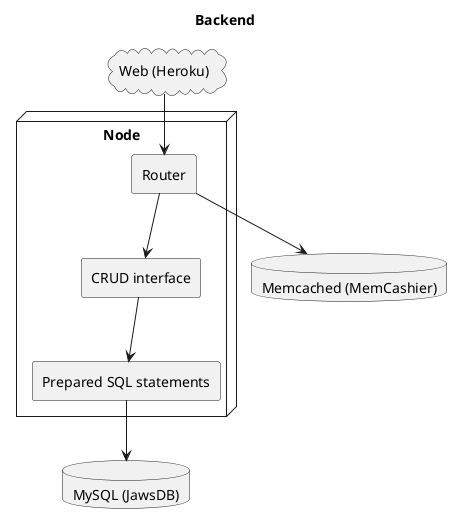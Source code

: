 @startuml

title Backend

database "MySQL (JawsDB)" as mysql

database "Memcached (MemCashier)" as cache

node Node {
   rectangle "Prepared SQL statements" as orm
   rectangle "CRUD interface" as crud
   rectangle "Router" as router
}

cloud "Web (Heroku)" as web

web --> router
router --> crud
router --> cache
crud --> orm
orm --> mysql

@enduml